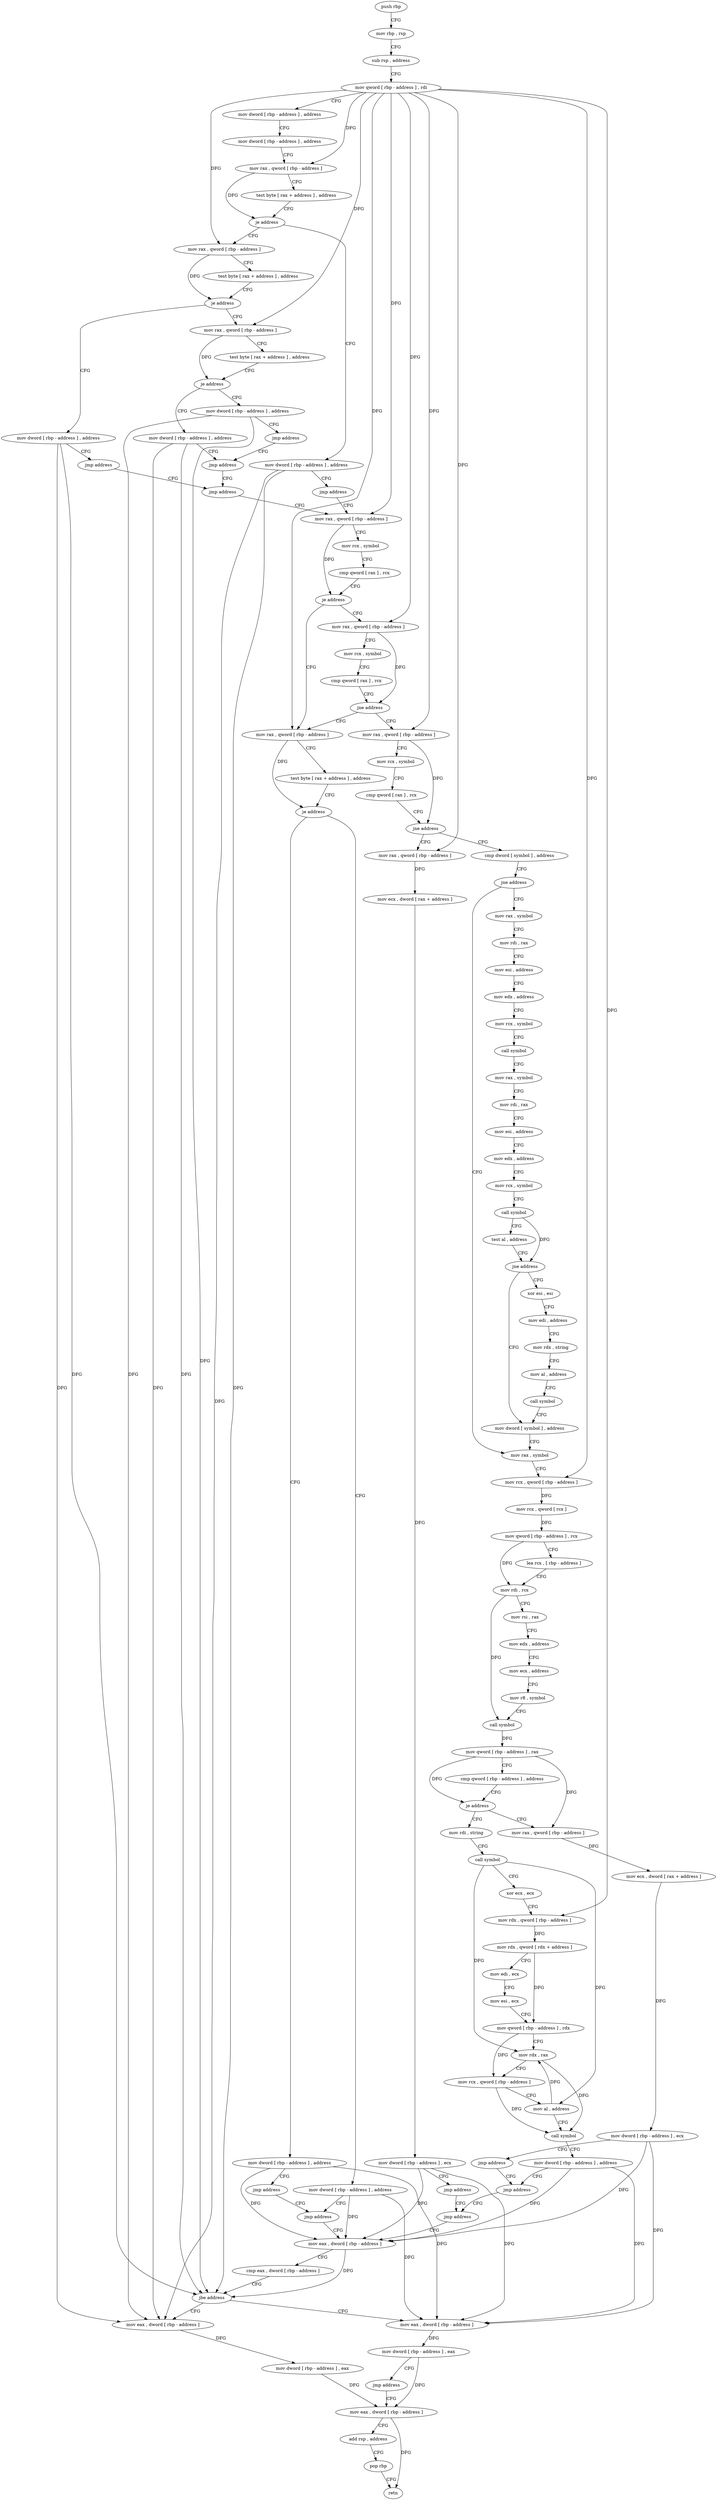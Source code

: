 digraph "func" {
"4237584" [label = "push rbp" ]
"4237585" [label = "mov rbp , rsp" ]
"4237588" [label = "sub rsp , address" ]
"4237592" [label = "mov qword [ rbp - address ] , rdi" ]
"4237596" [label = "mov dword [ rbp - address ] , address" ]
"4237603" [label = "mov dword [ rbp - address ] , address" ]
"4237610" [label = "mov rax , qword [ rbp - address ]" ]
"4237614" [label = "test byte [ rax + address ] , address" ]
"4237618" [label = "je address" ]
"4237636" [label = "mov rax , qword [ rbp - address ]" ]
"4237624" [label = "mov dword [ rbp - address ] , address" ]
"4237640" [label = "test byte [ rax + address ] , address" ]
"4237644" [label = "je address" ]
"4237662" [label = "mov rax , qword [ rbp - address ]" ]
"4237650" [label = "mov dword [ rbp - address ] , address" ]
"4237631" [label = "jmp address" ]
"4237705" [label = "mov rax , qword [ rbp - address ]" ]
"4237666" [label = "test byte [ rax + address ] , address" ]
"4237670" [label = "je address" ]
"4237688" [label = "mov dword [ rbp - address ] , address" ]
"4237676" [label = "mov dword [ rbp - address ] , address" ]
"4237657" [label = "jmp address" ]
"4237700" [label = "jmp address" ]
"4237709" [label = "mov rcx , symbol" ]
"4237719" [label = "cmp qword [ rax ] , rcx" ]
"4237722" [label = "je address" ]
"4237751" [label = "mov rax , qword [ rbp - address ]" ]
"4237728" [label = "mov rax , qword [ rbp - address ]" ]
"4237695" [label = "jmp address" ]
"4237683" [label = "jmp address" ]
"4237755" [label = "test byte [ rax + address ] , address" ]
"4237759" [label = "je address" ]
"4237777" [label = "mov dword [ rbp - address ] , address" ]
"4237765" [label = "mov dword [ rbp - address ] , address" ]
"4237732" [label = "mov rcx , symbol" ]
"4237742" [label = "cmp qword [ rax ] , rcx" ]
"4237745" [label = "jne address" ]
"4237789" [label = "mov rax , qword [ rbp - address ]" ]
"4237784" [label = "jmp address" ]
"4237772" [label = "jmp address" ]
"4237793" [label = "mov rcx , symbol" ]
"4237803" [label = "cmp qword [ rax ] , rcx" ]
"4237806" [label = "jne address" ]
"4237827" [label = "cmp dword [ symbol ] , address" ]
"4237812" [label = "mov rax , qword [ rbp - address ]" ]
"4238110" [label = "mov eax , dword [ rbp - address ]" ]
"4238113" [label = "cmp eax , dword [ rbp - address ]" ]
"4238116" [label = "jbe address" ]
"4238133" [label = "mov eax , dword [ rbp - address ]" ]
"4238122" [label = "mov eax , dword [ rbp - address ]" ]
"4237835" [label = "jne address" ]
"4237960" [label = "mov rax , symbol" ]
"4237841" [label = "mov rax , symbol" ]
"4237816" [label = "mov ecx , dword [ rax + address ]" ]
"4237819" [label = "mov dword [ rbp - address ] , ecx" ]
"4237822" [label = "jmp address" ]
"4238105" [label = "jmp address" ]
"4238136" [label = "mov dword [ rbp - address ] , eax" ]
"4238139" [label = "mov eax , dword [ rbp - address ]" ]
"4238125" [label = "mov dword [ rbp - address ] , eax" ]
"4238128" [label = "jmp address" ]
"4237970" [label = "mov rcx , qword [ rbp - address ]" ]
"4237974" [label = "mov rcx , qword [ rcx ]" ]
"4237977" [label = "mov qword [ rbp - address ] , rcx" ]
"4237981" [label = "lea rcx , [ rbp - address ]" ]
"4237985" [label = "mov rdi , rcx" ]
"4237988" [label = "mov rsi , rax" ]
"4237991" [label = "mov edx , address" ]
"4237996" [label = "mov ecx , address" ]
"4238001" [label = "mov r8 , symbol" ]
"4238011" [label = "call symbol" ]
"4238016" [label = "mov qword [ rbp - address ] , rax" ]
"4238020" [label = "cmp qword [ rbp - address ] , address" ]
"4238025" [label = "je address" ]
"4238046" [label = "mov rdi , string" ]
"4238031" [label = "mov rax , qword [ rbp - address ]" ]
"4237851" [label = "mov rdi , rax" ]
"4237854" [label = "mov esi , address" ]
"4237859" [label = "mov edx , address" ]
"4237864" [label = "mov rcx , symbol" ]
"4237874" [label = "call symbol" ]
"4237879" [label = "mov rax , symbol" ]
"4237889" [label = "mov rdi , rax" ]
"4237892" [label = "mov esi , address" ]
"4237897" [label = "mov edx , address" ]
"4237902" [label = "mov rcx , symbol" ]
"4237912" [label = "call symbol" ]
"4237917" [label = "test al , address" ]
"4237919" [label = "jne address" ]
"4237949" [label = "mov dword [ symbol ] , address" ]
"4237925" [label = "xor esi , esi" ]
"4238142" [label = "add rsp , address" ]
"4238146" [label = "pop rbp" ]
"4238147" [label = "retn" ]
"4238056" [label = "call symbol" ]
"4238061" [label = "xor ecx , ecx" ]
"4238063" [label = "mov rdx , qword [ rbp - address ]" ]
"4238067" [label = "mov rdx , qword [ rdx + address ]" ]
"4238071" [label = "mov edi , ecx" ]
"4238073" [label = "mov esi , ecx" ]
"4238075" [label = "mov qword [ rbp - address ] , rdx" ]
"4238079" [label = "mov rdx , rax" ]
"4238082" [label = "mov rcx , qword [ rbp - address ]" ]
"4238086" [label = "mov al , address" ]
"4238088" [label = "call symbol" ]
"4238093" [label = "mov dword [ rbp - address ] , address" ]
"4238100" [label = "jmp address" ]
"4238035" [label = "mov ecx , dword [ rax + address ]" ]
"4238038" [label = "mov dword [ rbp - address ] , ecx" ]
"4238041" [label = "jmp address" ]
"4237927" [label = "mov edi , address" ]
"4237932" [label = "mov rdx , string" ]
"4237942" [label = "mov al , address" ]
"4237944" [label = "call symbol" ]
"4237584" -> "4237585" [ label = "CFG" ]
"4237585" -> "4237588" [ label = "CFG" ]
"4237588" -> "4237592" [ label = "CFG" ]
"4237592" -> "4237596" [ label = "CFG" ]
"4237592" -> "4237610" [ label = "DFG" ]
"4237592" -> "4237636" [ label = "DFG" ]
"4237592" -> "4237662" [ label = "DFG" ]
"4237592" -> "4237705" [ label = "DFG" ]
"4237592" -> "4237751" [ label = "DFG" ]
"4237592" -> "4237728" [ label = "DFG" ]
"4237592" -> "4237789" [ label = "DFG" ]
"4237592" -> "4237812" [ label = "DFG" ]
"4237592" -> "4237970" [ label = "DFG" ]
"4237592" -> "4238063" [ label = "DFG" ]
"4237596" -> "4237603" [ label = "CFG" ]
"4237603" -> "4237610" [ label = "CFG" ]
"4237610" -> "4237614" [ label = "CFG" ]
"4237610" -> "4237618" [ label = "DFG" ]
"4237614" -> "4237618" [ label = "CFG" ]
"4237618" -> "4237636" [ label = "CFG" ]
"4237618" -> "4237624" [ label = "CFG" ]
"4237636" -> "4237640" [ label = "CFG" ]
"4237636" -> "4237644" [ label = "DFG" ]
"4237624" -> "4237631" [ label = "CFG" ]
"4237624" -> "4238116" [ label = "DFG" ]
"4237624" -> "4238133" [ label = "DFG" ]
"4237640" -> "4237644" [ label = "CFG" ]
"4237644" -> "4237662" [ label = "CFG" ]
"4237644" -> "4237650" [ label = "CFG" ]
"4237662" -> "4237666" [ label = "CFG" ]
"4237662" -> "4237670" [ label = "DFG" ]
"4237650" -> "4237657" [ label = "CFG" ]
"4237650" -> "4238116" [ label = "DFG" ]
"4237650" -> "4238133" [ label = "DFG" ]
"4237631" -> "4237705" [ label = "CFG" ]
"4237705" -> "4237709" [ label = "CFG" ]
"4237705" -> "4237722" [ label = "DFG" ]
"4237666" -> "4237670" [ label = "CFG" ]
"4237670" -> "4237688" [ label = "CFG" ]
"4237670" -> "4237676" [ label = "CFG" ]
"4237688" -> "4237695" [ label = "CFG" ]
"4237688" -> "4238116" [ label = "DFG" ]
"4237688" -> "4238133" [ label = "DFG" ]
"4237676" -> "4237683" [ label = "CFG" ]
"4237676" -> "4238116" [ label = "DFG" ]
"4237676" -> "4238133" [ label = "DFG" ]
"4237657" -> "4237700" [ label = "CFG" ]
"4237700" -> "4237705" [ label = "CFG" ]
"4237709" -> "4237719" [ label = "CFG" ]
"4237719" -> "4237722" [ label = "CFG" ]
"4237722" -> "4237751" [ label = "CFG" ]
"4237722" -> "4237728" [ label = "CFG" ]
"4237751" -> "4237755" [ label = "CFG" ]
"4237751" -> "4237759" [ label = "DFG" ]
"4237728" -> "4237732" [ label = "CFG" ]
"4237728" -> "4237745" [ label = "DFG" ]
"4237695" -> "4237700" [ label = "CFG" ]
"4237683" -> "4237695" [ label = "CFG" ]
"4237755" -> "4237759" [ label = "CFG" ]
"4237759" -> "4237777" [ label = "CFG" ]
"4237759" -> "4237765" [ label = "CFG" ]
"4237777" -> "4237784" [ label = "CFG" ]
"4237777" -> "4238110" [ label = "DFG" ]
"4237777" -> "4238122" [ label = "DFG" ]
"4237765" -> "4237772" [ label = "CFG" ]
"4237765" -> "4238110" [ label = "DFG" ]
"4237765" -> "4238122" [ label = "DFG" ]
"4237732" -> "4237742" [ label = "CFG" ]
"4237742" -> "4237745" [ label = "CFG" ]
"4237745" -> "4237789" [ label = "CFG" ]
"4237745" -> "4237751" [ label = "CFG" ]
"4237789" -> "4237793" [ label = "CFG" ]
"4237789" -> "4237806" [ label = "DFG" ]
"4237784" -> "4238110" [ label = "CFG" ]
"4237772" -> "4237784" [ label = "CFG" ]
"4237793" -> "4237803" [ label = "CFG" ]
"4237803" -> "4237806" [ label = "CFG" ]
"4237806" -> "4237827" [ label = "CFG" ]
"4237806" -> "4237812" [ label = "CFG" ]
"4237827" -> "4237835" [ label = "CFG" ]
"4237812" -> "4237816" [ label = "DFG" ]
"4238110" -> "4238113" [ label = "CFG" ]
"4238110" -> "4238116" [ label = "DFG" ]
"4238113" -> "4238116" [ label = "CFG" ]
"4238116" -> "4238133" [ label = "CFG" ]
"4238116" -> "4238122" [ label = "CFG" ]
"4238133" -> "4238136" [ label = "DFG" ]
"4238122" -> "4238125" [ label = "DFG" ]
"4237835" -> "4237960" [ label = "CFG" ]
"4237835" -> "4237841" [ label = "CFG" ]
"4237960" -> "4237970" [ label = "CFG" ]
"4237841" -> "4237851" [ label = "CFG" ]
"4237816" -> "4237819" [ label = "DFG" ]
"4237819" -> "4237822" [ label = "CFG" ]
"4237819" -> "4238110" [ label = "DFG" ]
"4237819" -> "4238122" [ label = "DFG" ]
"4237822" -> "4238105" [ label = "CFG" ]
"4238105" -> "4238110" [ label = "CFG" ]
"4238136" -> "4238139" [ label = "DFG" ]
"4238139" -> "4238142" [ label = "CFG" ]
"4238139" -> "4238147" [ label = "DFG" ]
"4238125" -> "4238128" [ label = "CFG" ]
"4238125" -> "4238139" [ label = "DFG" ]
"4238128" -> "4238139" [ label = "CFG" ]
"4237970" -> "4237974" [ label = "DFG" ]
"4237974" -> "4237977" [ label = "DFG" ]
"4237977" -> "4237981" [ label = "CFG" ]
"4237977" -> "4237985" [ label = "DFG" ]
"4237981" -> "4237985" [ label = "CFG" ]
"4237985" -> "4237988" [ label = "CFG" ]
"4237985" -> "4238011" [ label = "DFG" ]
"4237988" -> "4237991" [ label = "CFG" ]
"4237991" -> "4237996" [ label = "CFG" ]
"4237996" -> "4238001" [ label = "CFG" ]
"4238001" -> "4238011" [ label = "CFG" ]
"4238011" -> "4238016" [ label = "DFG" ]
"4238016" -> "4238020" [ label = "CFG" ]
"4238016" -> "4238025" [ label = "DFG" ]
"4238016" -> "4238031" [ label = "DFG" ]
"4238020" -> "4238025" [ label = "CFG" ]
"4238025" -> "4238046" [ label = "CFG" ]
"4238025" -> "4238031" [ label = "CFG" ]
"4238046" -> "4238056" [ label = "CFG" ]
"4238031" -> "4238035" [ label = "DFG" ]
"4237851" -> "4237854" [ label = "CFG" ]
"4237854" -> "4237859" [ label = "CFG" ]
"4237859" -> "4237864" [ label = "CFG" ]
"4237864" -> "4237874" [ label = "CFG" ]
"4237874" -> "4237879" [ label = "CFG" ]
"4237879" -> "4237889" [ label = "CFG" ]
"4237889" -> "4237892" [ label = "CFG" ]
"4237892" -> "4237897" [ label = "CFG" ]
"4237897" -> "4237902" [ label = "CFG" ]
"4237902" -> "4237912" [ label = "CFG" ]
"4237912" -> "4237917" [ label = "CFG" ]
"4237912" -> "4237919" [ label = "DFG" ]
"4237917" -> "4237919" [ label = "CFG" ]
"4237919" -> "4237949" [ label = "CFG" ]
"4237919" -> "4237925" [ label = "CFG" ]
"4237949" -> "4237960" [ label = "CFG" ]
"4237925" -> "4237927" [ label = "CFG" ]
"4238142" -> "4238146" [ label = "CFG" ]
"4238146" -> "4238147" [ label = "CFG" ]
"4238056" -> "4238061" [ label = "CFG" ]
"4238056" -> "4238079" [ label = "DFG" ]
"4238056" -> "4238086" [ label = "DFG" ]
"4238061" -> "4238063" [ label = "CFG" ]
"4238063" -> "4238067" [ label = "DFG" ]
"4238067" -> "4238071" [ label = "CFG" ]
"4238067" -> "4238075" [ label = "DFG" ]
"4238071" -> "4238073" [ label = "CFG" ]
"4238073" -> "4238075" [ label = "CFG" ]
"4238075" -> "4238079" [ label = "CFG" ]
"4238075" -> "4238082" [ label = "DFG" ]
"4238079" -> "4238082" [ label = "CFG" ]
"4238079" -> "4238088" [ label = "DFG" ]
"4238082" -> "4238086" [ label = "CFG" ]
"4238082" -> "4238088" [ label = "DFG" ]
"4238086" -> "4238088" [ label = "CFG" ]
"4238086" -> "4238079" [ label = "DFG" ]
"4238088" -> "4238093" [ label = "CFG" ]
"4238093" -> "4238100" [ label = "CFG" ]
"4238093" -> "4238110" [ label = "DFG" ]
"4238093" -> "4238122" [ label = "DFG" ]
"4238100" -> "4238105" [ label = "CFG" ]
"4238035" -> "4238038" [ label = "DFG" ]
"4238038" -> "4238041" [ label = "CFG" ]
"4238038" -> "4238110" [ label = "DFG" ]
"4238038" -> "4238122" [ label = "DFG" ]
"4238041" -> "4238100" [ label = "CFG" ]
"4237927" -> "4237932" [ label = "CFG" ]
"4237932" -> "4237942" [ label = "CFG" ]
"4237942" -> "4237944" [ label = "CFG" ]
"4237944" -> "4237949" [ label = "CFG" ]
}
